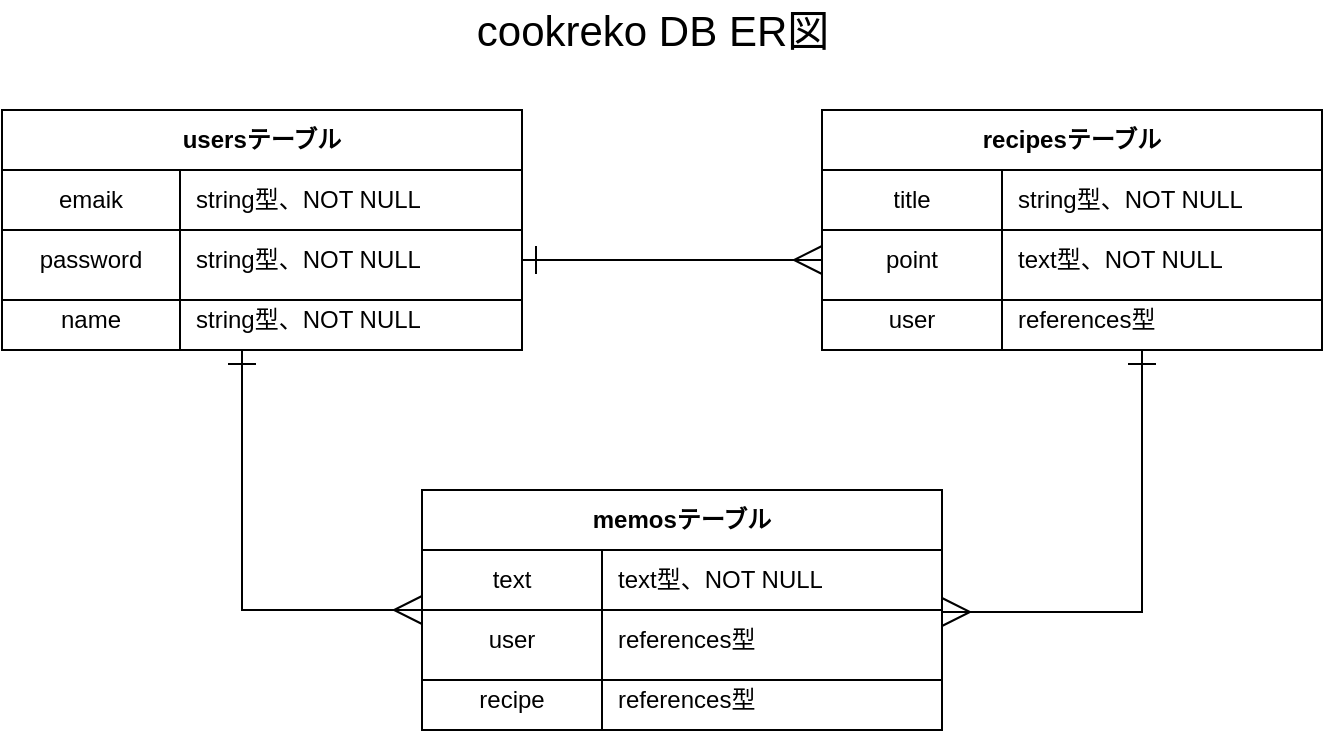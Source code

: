 <mxfile version="13.6.5">
    <diagram id="z3zZoWNfzN_SME9l4m-C" name="ページ1">
        <mxGraphModel dx="728" dy="680" grid="1" gridSize="10" guides="1" tooltips="1" connect="1" arrows="1" fold="1" page="1" pageScale="1" pageWidth="827" pageHeight="1169" math="0" shadow="0">
            <root>
                <mxCell id="0"/>
                <mxCell id="1" parent="0"/>
                <mxCell id="13" value="cookreko DB ER図" style="text;html=1;align=center;verticalAlign=middle;resizable=0;points=[];autosize=1;fillColor=#ffffff;fontSize=21;" vertex="1" parent="1">
                    <mxGeometry x="260" y="25" width="190" height="30" as="geometry"/>
                </mxCell>
                <mxCell id="15" value="" style="line;strokeWidth=1;html=1;fillColor=#ffffff;fontSize=1;" vertex="1" parent="1">
                    <mxGeometry x="30" y="170" width="260" height="10" as="geometry"/>
                </mxCell>
                <mxCell id="39" value="" style="line;strokeWidth=1;html=1;fillColor=#ffffff;fontSize=1;" vertex="1" parent="1">
                    <mxGeometry x="440" y="170" width="250" height="10" as="geometry"/>
                </mxCell>
                <mxCell id="29" value="recipesテーブル" style="shape=table;html=1;whiteSpace=wrap;startSize=30;container=1;collapsible=0;childLayout=tableLayout;fixedRows=1;rowLines=0;fontStyle=1;align=center;" vertex="1" parent="1">
                    <mxGeometry x="440" y="80" width="250" height="120" as="geometry"/>
                </mxCell>
                <mxCell id="30" value="" style="shape=partialRectangle;html=1;whiteSpace=wrap;collapsible=0;dropTarget=0;pointerEvents=0;fillColor=none;top=0;left=0;bottom=1;right=0;points=[[0,0.5],[1,0.5]];portConstraint=eastwest;" vertex="1" parent="29">
                    <mxGeometry y="30" width="250" height="30" as="geometry"/>
                </mxCell>
                <mxCell id="31" value="title" style="shape=partialRectangle;html=1;whiteSpace=wrap;connectable=0;fillColor=none;top=0;left=0;bottom=0;right=0;overflow=hidden;" vertex="1" parent="30">
                    <mxGeometry width="90" height="30" as="geometry"/>
                </mxCell>
                <mxCell id="32" value="string型、NOT NULL" style="shape=partialRectangle;html=1;whiteSpace=wrap;connectable=0;fillColor=none;top=0;left=0;bottom=0;right=0;align=left;spacingLeft=6;overflow=hidden;" vertex="1" parent="30">
                    <mxGeometry x="90" width="160" height="30" as="geometry"/>
                </mxCell>
                <mxCell id="33" value="" style="shape=partialRectangle;html=1;whiteSpace=wrap;collapsible=0;dropTarget=0;pointerEvents=0;fillColor=none;top=0;left=0;bottom=0;right=0;points=[[0,0.5],[1,0.5]];portConstraint=eastwest;" vertex="1" parent="29">
                    <mxGeometry y="60" width="250" height="30" as="geometry"/>
                </mxCell>
                <mxCell id="34" value="point" style="shape=partialRectangle;html=1;whiteSpace=wrap;connectable=0;fillColor=none;top=0;left=0;bottom=0;right=0;overflow=hidden;" vertex="1" parent="33">
                    <mxGeometry width="90" height="30" as="geometry"/>
                </mxCell>
                <mxCell id="35" value="text型、NOT NULL" style="shape=partialRectangle;html=1;whiteSpace=wrap;connectable=0;fillColor=none;top=0;left=0;bottom=0;right=0;align=left;spacingLeft=6;overflow=hidden;" vertex="1" parent="33">
                    <mxGeometry x="90" width="160" height="30" as="geometry"/>
                </mxCell>
                <mxCell id="36" value="" style="shape=partialRectangle;html=1;whiteSpace=wrap;collapsible=0;dropTarget=0;pointerEvents=0;fillColor=none;top=0;left=0;bottom=0;right=0;points=[[0,0.5],[1,0.5]];portConstraint=eastwest;" vertex="1" parent="29">
                    <mxGeometry y="90" width="250" height="30" as="geometry"/>
                </mxCell>
                <mxCell id="37" value="user" style="shape=partialRectangle;html=1;whiteSpace=wrap;connectable=0;fillColor=none;top=0;left=0;bottom=0;right=0;overflow=hidden;" vertex="1" parent="36">
                    <mxGeometry width="90" height="30" as="geometry"/>
                </mxCell>
                <mxCell id="38" value="references型" style="shape=partialRectangle;html=1;whiteSpace=wrap;connectable=0;fillColor=none;top=0;left=0;bottom=0;right=0;align=left;spacingLeft=6;overflow=hidden;" vertex="1" parent="36">
                    <mxGeometry x="90" width="160" height="30" as="geometry"/>
                </mxCell>
                <mxCell id="50" value="" style="line;strokeWidth=1;html=1;fillColor=#ffffff;fontSize=1;" vertex="1" parent="1">
                    <mxGeometry x="240" y="360" width="260" height="10" as="geometry"/>
                </mxCell>
                <mxCell id="3" value="usersテーブル" style="shape=table;html=1;whiteSpace=wrap;startSize=30;container=1;collapsible=0;childLayout=tableLayout;fixedRows=1;rowLines=0;fontStyle=1;align=center;" vertex="1" parent="1">
                    <mxGeometry x="30" y="80" width="260" height="120" as="geometry"/>
                </mxCell>
                <mxCell id="4" value="" style="shape=partialRectangle;html=1;whiteSpace=wrap;collapsible=0;dropTarget=0;pointerEvents=0;fillColor=none;top=0;left=0;bottom=1;right=0;points=[[0,0.5],[1,0.5]];portConstraint=eastwest;" vertex="1" parent="3">
                    <mxGeometry y="30" width="260" height="30" as="geometry"/>
                </mxCell>
                <mxCell id="5" value="emaik" style="shape=partialRectangle;html=1;whiteSpace=wrap;connectable=0;fillColor=none;top=0;left=0;bottom=0;right=0;overflow=hidden;" vertex="1" parent="4">
                    <mxGeometry width="89" height="30" as="geometry"/>
                </mxCell>
                <mxCell id="6" value="string型、NOT NULL" style="shape=partialRectangle;html=1;whiteSpace=wrap;connectable=0;fillColor=none;top=0;left=0;bottom=0;right=0;align=left;spacingLeft=6;overflow=hidden;" vertex="1" parent="4">
                    <mxGeometry x="89" width="171" height="30" as="geometry"/>
                </mxCell>
                <mxCell id="7" value="" style="shape=partialRectangle;html=1;whiteSpace=wrap;collapsible=0;dropTarget=0;pointerEvents=0;fillColor=none;top=0;left=0;bottom=0;right=0;points=[[0,0.5],[1,0.5]];portConstraint=eastwest;" vertex="1" parent="3">
                    <mxGeometry y="60" width="260" height="30" as="geometry"/>
                </mxCell>
                <mxCell id="8" value="password" style="shape=partialRectangle;html=1;whiteSpace=wrap;connectable=0;fillColor=none;top=0;left=0;bottom=0;right=0;overflow=hidden;" vertex="1" parent="7">
                    <mxGeometry width="89" height="30" as="geometry"/>
                </mxCell>
                <mxCell id="9" value="string型、NOT NULL" style="shape=partialRectangle;html=1;whiteSpace=wrap;connectable=0;fillColor=none;top=0;left=0;bottom=0;right=0;align=left;spacingLeft=6;overflow=hidden;" vertex="1" parent="7">
                    <mxGeometry x="89" width="171" height="30" as="geometry"/>
                </mxCell>
                <mxCell id="10" value="" style="shape=partialRectangle;html=1;whiteSpace=wrap;collapsible=0;dropTarget=0;pointerEvents=0;fillColor=none;top=0;left=0;bottom=0;right=0;points=[[0,0.5],[1,0.5]];portConstraint=eastwest;" vertex="1" parent="3">
                    <mxGeometry y="90" width="260" height="30" as="geometry"/>
                </mxCell>
                <mxCell id="11" value="name" style="shape=partialRectangle;html=1;whiteSpace=wrap;connectable=0;fillColor=none;top=0;left=0;bottom=0;right=0;overflow=hidden;" vertex="1" parent="10">
                    <mxGeometry width="89" height="30" as="geometry"/>
                </mxCell>
                <mxCell id="12" value="string型、NOT NULL" style="shape=partialRectangle;html=1;whiteSpace=wrap;connectable=0;fillColor=none;top=0;left=0;bottom=0;right=0;align=left;spacingLeft=6;overflow=hidden;" vertex="1" parent="10">
                    <mxGeometry x="89" width="171" height="30" as="geometry"/>
                </mxCell>
                <mxCell id="40" value="memosテーブル" style="shape=table;html=1;whiteSpace=wrap;startSize=30;container=1;collapsible=0;childLayout=tableLayout;fixedRows=1;rowLines=0;fontStyle=1;align=center;" vertex="1" parent="1">
                    <mxGeometry x="240" y="270" width="260" height="120" as="geometry"/>
                </mxCell>
                <mxCell id="41" value="" style="shape=partialRectangle;html=1;whiteSpace=wrap;collapsible=0;dropTarget=0;pointerEvents=0;fillColor=none;top=0;left=0;bottom=1;right=0;points=[[0,0.5],[1,0.5]];portConstraint=eastwest;" vertex="1" parent="40">
                    <mxGeometry y="30" width="260" height="30" as="geometry"/>
                </mxCell>
                <mxCell id="42" value="text" style="shape=partialRectangle;html=1;whiteSpace=wrap;connectable=0;fillColor=none;top=0;left=0;bottom=0;right=0;overflow=hidden;" vertex="1" parent="41">
                    <mxGeometry width="90" height="30" as="geometry"/>
                </mxCell>
                <mxCell id="43" value="text型、NOT NULL" style="shape=partialRectangle;html=1;whiteSpace=wrap;connectable=0;fillColor=none;top=0;left=0;bottom=0;right=0;align=left;spacingLeft=6;overflow=hidden;" vertex="1" parent="41">
                    <mxGeometry x="90" width="170" height="30" as="geometry"/>
                </mxCell>
                <mxCell id="44" value="" style="shape=partialRectangle;html=1;whiteSpace=wrap;collapsible=0;dropTarget=0;pointerEvents=0;fillColor=none;top=0;left=0;bottom=0;right=0;points=[[0,0.5],[1,0.5]];portConstraint=eastwest;" vertex="1" parent="40">
                    <mxGeometry y="60" width="260" height="30" as="geometry"/>
                </mxCell>
                <mxCell id="45" value="user" style="shape=partialRectangle;html=1;whiteSpace=wrap;connectable=0;fillColor=none;top=0;left=0;bottom=0;right=0;overflow=hidden;" vertex="1" parent="44">
                    <mxGeometry width="90" height="30" as="geometry"/>
                </mxCell>
                <mxCell id="46" value="references型" style="shape=partialRectangle;html=1;whiteSpace=wrap;connectable=0;fillColor=none;top=0;left=0;bottom=0;right=0;align=left;spacingLeft=6;overflow=hidden;" vertex="1" parent="44">
                    <mxGeometry x="90" width="170" height="30" as="geometry"/>
                </mxCell>
                <mxCell id="47" value="" style="shape=partialRectangle;html=1;whiteSpace=wrap;collapsible=0;dropTarget=0;pointerEvents=0;fillColor=none;top=0;left=0;bottom=0;right=0;points=[[0,0.5],[1,0.5]];portConstraint=eastwest;" vertex="1" parent="40">
                    <mxGeometry y="90" width="260" height="30" as="geometry"/>
                </mxCell>
                <mxCell id="48" value="recipe" style="shape=partialRectangle;html=1;whiteSpace=wrap;connectable=0;fillColor=none;top=0;left=0;bottom=0;right=0;overflow=hidden;" vertex="1" parent="47">
                    <mxGeometry width="90" height="30" as="geometry"/>
                </mxCell>
                <mxCell id="49" value="references型" style="shape=partialRectangle;html=1;whiteSpace=wrap;connectable=0;fillColor=none;top=0;left=0;bottom=0;right=0;align=left;spacingLeft=6;overflow=hidden;" vertex="1" parent="47">
                    <mxGeometry x="90" width="170" height="30" as="geometry"/>
                </mxCell>
                <mxCell id="58" value="" style="endArrow=ERmany;html=1;fontSize=1;exitX=1;exitY=0.5;exitDx=0;exitDy=0;entryX=0;entryY=0.5;entryDx=0;entryDy=0;startArrow=ERone;startFill=0;endFill=0;strokeWidth=1;endSize=12;startSize=12;" edge="1" parent="1" source="7" target="33">
                    <mxGeometry width="50" height="50" relative="1" as="geometry">
                        <mxPoint x="360" y="200" as="sourcePoint"/>
                        <mxPoint x="410" y="150" as="targetPoint"/>
                    </mxGeometry>
                </mxCell>
                <mxCell id="59" value="" style="endArrow=ERone;html=1;strokeWidth=1;fontSize=1;startArrow=ERmany;startFill=0;endFill=0;endSize=12;rounded=0;startSize=12;" edge="1" parent="1">
                    <mxGeometry width="50" height="50" relative="1" as="geometry">
                        <mxPoint x="240" y="330" as="sourcePoint"/>
                        <mxPoint x="150" y="200" as="targetPoint"/>
                        <Array as="points">
                            <mxPoint x="150" y="330"/>
                        </Array>
                    </mxGeometry>
                </mxCell>
                <mxCell id="60" value="" style="endArrow=ERone;html=1;strokeWidth=1;fontSize=1;entryX=0.64;entryY=1;entryDx=0;entryDy=0;entryPerimeter=0;rounded=0;startArrow=ERmany;startFill=0;endFill=0;endSize=12;startSize=12;" edge="1" parent="1" target="36">
                    <mxGeometry width="50" height="50" relative="1" as="geometry">
                        <mxPoint x="500" y="331" as="sourcePoint"/>
                        <mxPoint x="400" y="340" as="targetPoint"/>
                        <Array as="points">
                            <mxPoint x="565" y="331"/>
                            <mxPoint x="600" y="331"/>
                            <mxPoint x="600" y="270"/>
                        </Array>
                    </mxGeometry>
                </mxCell>
            </root>
        </mxGraphModel>
    </diagram>
</mxfile>